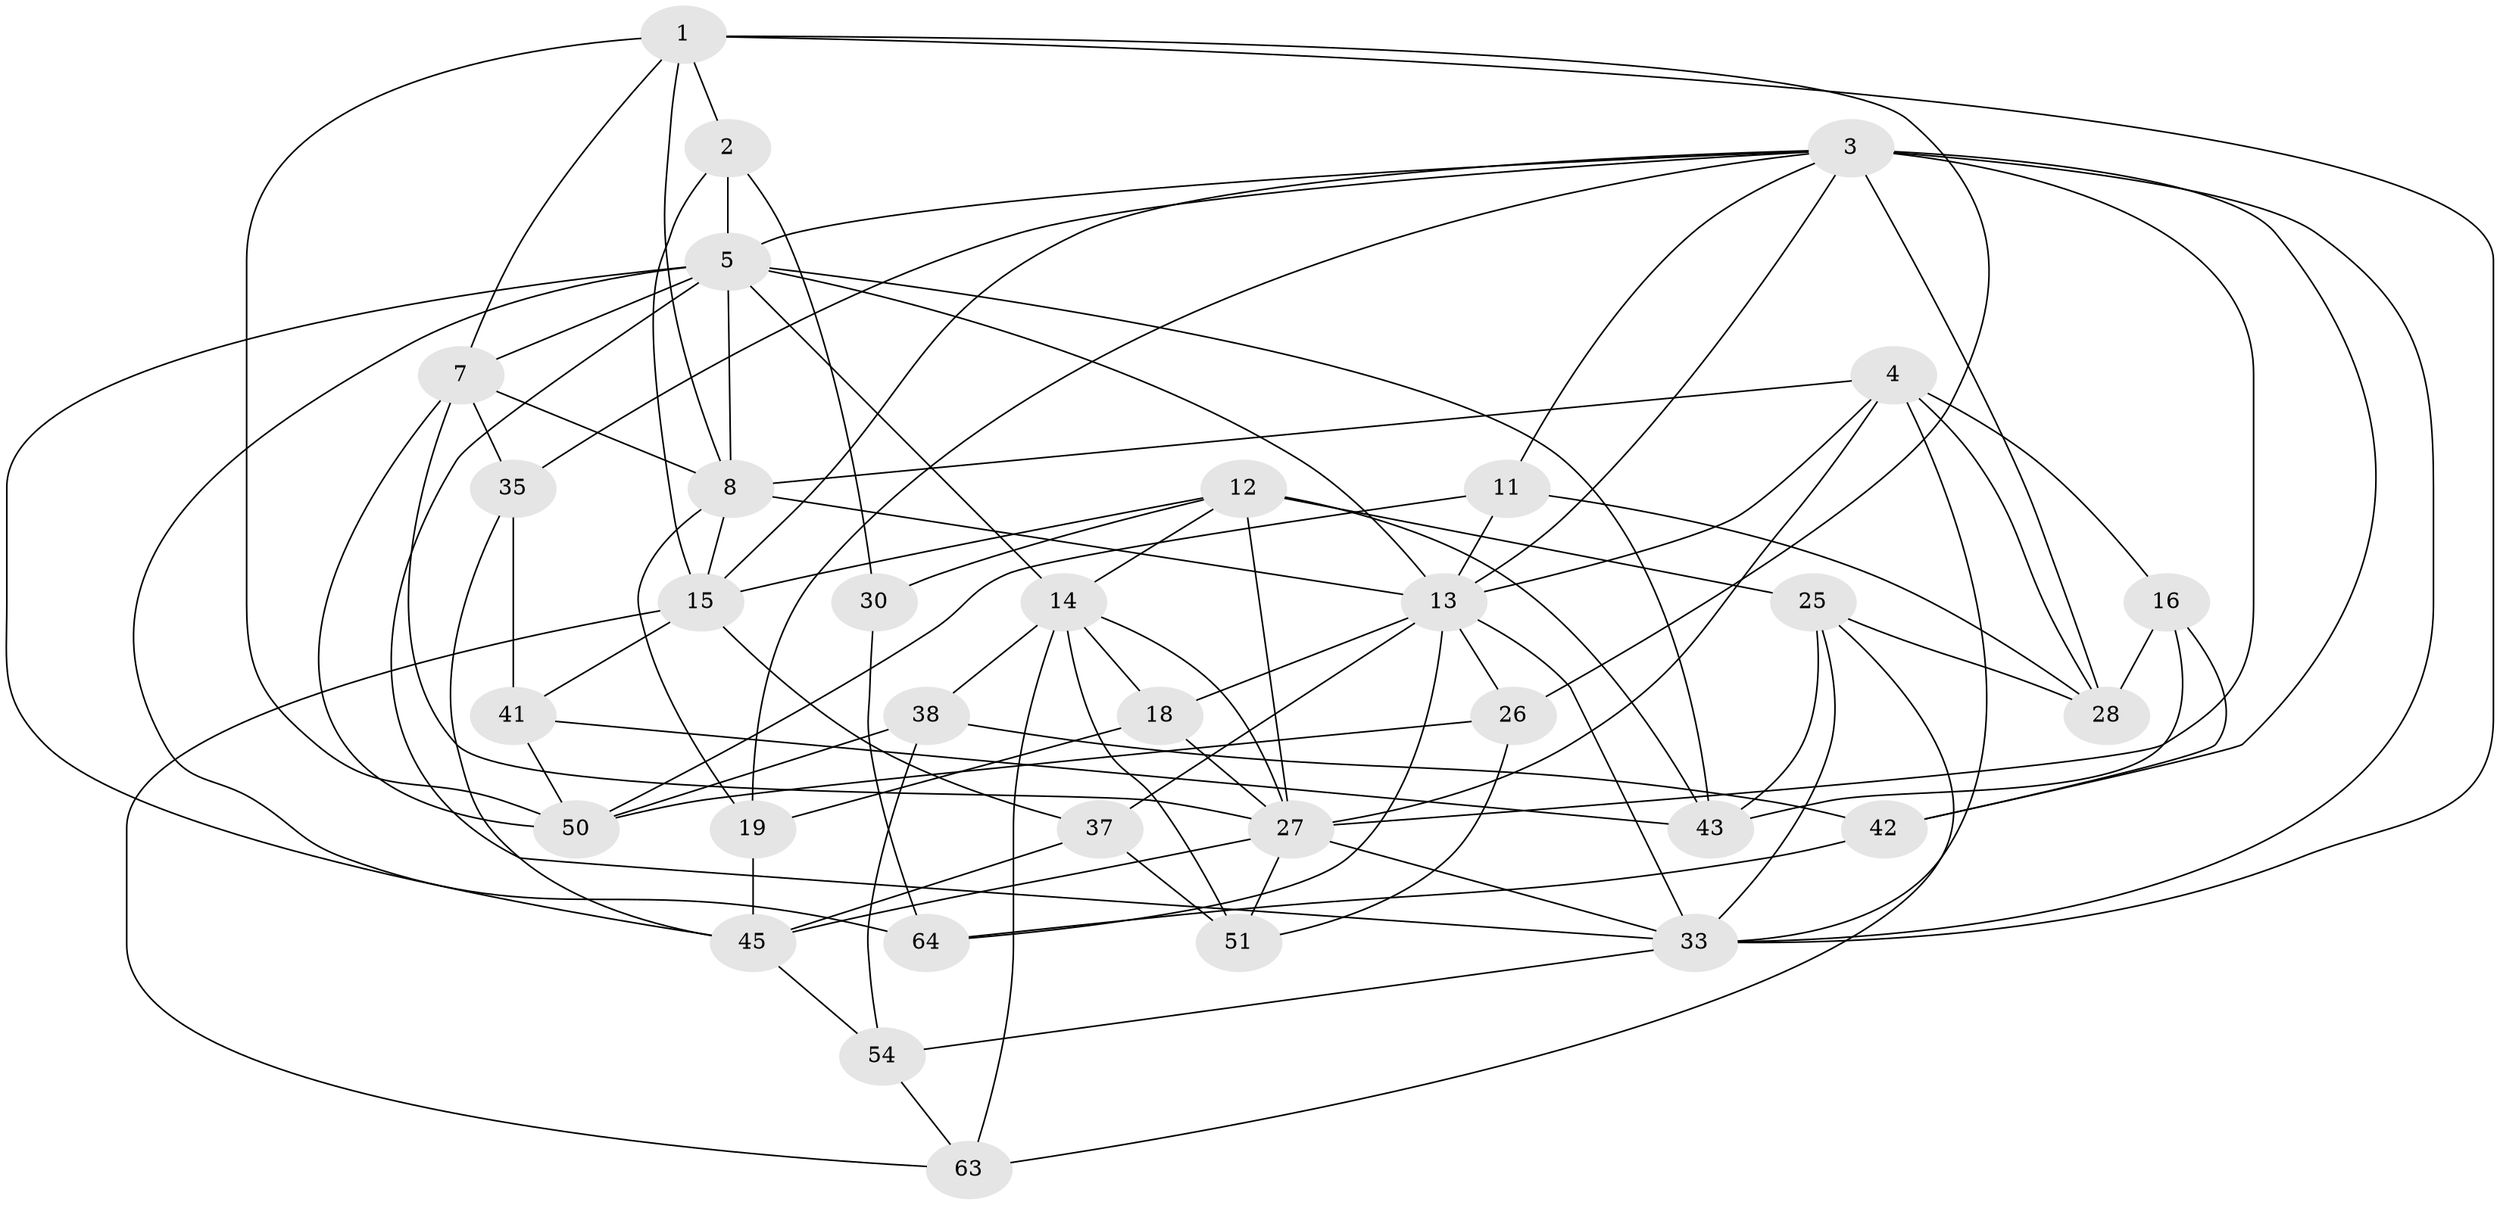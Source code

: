 // original degree distribution, {4: 1.0}
// Generated by graph-tools (version 1.1) at 2025/20/03/04/25 18:20:47]
// undirected, 33 vertices, 91 edges
graph export_dot {
graph [start="1"]
  node [color=gray90,style=filled];
  1 [super="+23"];
  2;
  3 [super="+6+58"];
  4 [super="+10"];
  5 [super="+49+9"];
  7 [super="+36"];
  8 [super="+21"];
  11;
  12 [super="+57+24"];
  13 [super="+59+47+17"];
  14 [super="+39"];
  15 [super="+29+40"];
  16;
  18;
  19;
  25 [super="+46"];
  26;
  27 [super="+55+34+32"];
  28 [super="+65"];
  30;
  33 [super="+48+62"];
  35;
  37;
  38;
  41;
  42;
  43 [super="+52"];
  45 [super="+61"];
  50 [super="+60"];
  51;
  54;
  63;
  64;
  1 -- 26;
  1 -- 7;
  1 -- 33;
  1 -- 2;
  1 -- 50;
  1 -- 8;
  2 -- 30;
  2 -- 5;
  2 -- 15;
  3 -- 42;
  3 -- 33;
  3 -- 35;
  3 -- 11;
  3 -- 13;
  3 -- 19;
  3 -- 27 [weight=2];
  3 -- 5;
  3 -- 15;
  3 -- 28 [weight=2];
  4 -- 16;
  4 -- 33;
  4 -- 13;
  4 -- 27;
  4 -- 8;
  4 -- 28;
  5 -- 64;
  5 -- 33;
  5 -- 13;
  5 -- 7;
  5 -- 43;
  5 -- 45;
  5 -- 14 [weight=2];
  5 -- 8 [weight=2];
  7 -- 35;
  7 -- 8;
  7 -- 50;
  7 -- 27;
  8 -- 15;
  8 -- 13;
  8 -- 19;
  11 -- 28;
  11 -- 13;
  11 -- 50;
  12 -- 30 [weight=2];
  12 -- 25 [weight=2];
  12 -- 15 [weight=2];
  12 -- 27;
  12 -- 43 [weight=2];
  12 -- 14;
  13 -- 26;
  13 -- 37;
  13 -- 64;
  13 -- 18;
  13 -- 33;
  14 -- 18;
  14 -- 63;
  14 -- 27;
  14 -- 51;
  14 -- 38;
  15 -- 41;
  15 -- 63;
  15 -- 37;
  16 -- 28;
  16 -- 42;
  16 -- 43;
  18 -- 19;
  18 -- 27;
  19 -- 45;
  25 -- 63;
  25 -- 33;
  25 -- 28;
  25 -- 43;
  26 -- 51;
  26 -- 50;
  27 -- 51;
  27 -- 45;
  27 -- 33;
  30 -- 64;
  33 -- 54;
  35 -- 45;
  35 -- 41;
  37 -- 51;
  37 -- 45;
  38 -- 50;
  38 -- 42;
  38 -- 54;
  41 -- 50;
  41 -- 43;
  42 -- 64;
  45 -- 54;
  54 -- 63;
}
